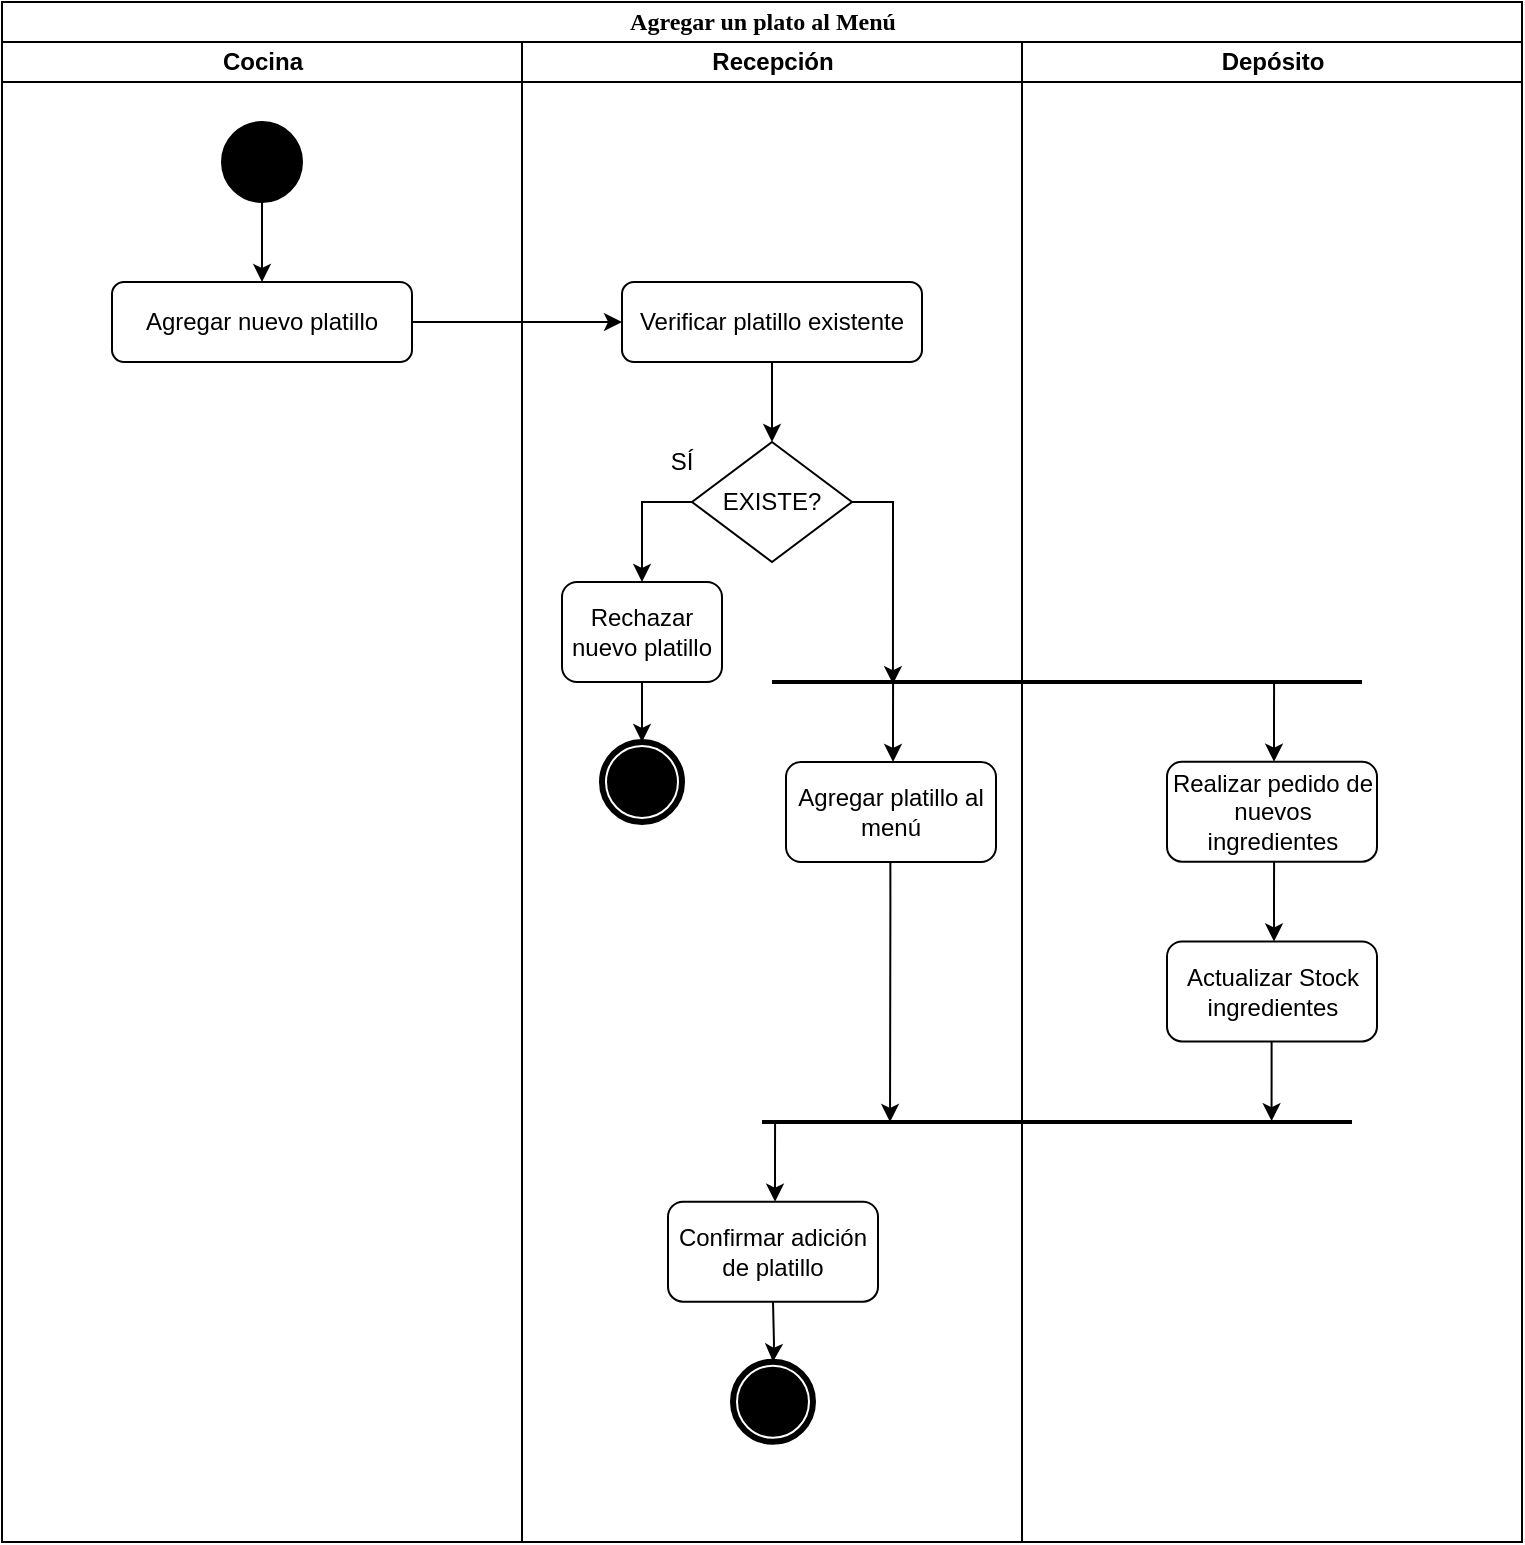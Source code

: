 <mxfile version="13.8.1" type="device"><diagram name="Page-1" id="0783ab3e-0a74-02c8-0abd-f7b4e66b4bec"><mxGraphModel dx="1038" dy="530" grid="1" gridSize="10" guides="1" tooltips="1" connect="1" arrows="1" fold="1" page="1" pageScale="1" pageWidth="850" pageHeight="1100" background="#ffffff" math="0" shadow="0"><root><mxCell id="0"/><mxCell id="1" parent="0"/><mxCell id="1c1d494c118603dd-1" value="Agregar un plato al Menú" style="swimlane;html=1;childLayout=stackLayout;startSize=20;rounded=0;shadow=0;comic=0;labelBackgroundColor=none;strokeWidth=1;fontFamily=Verdana;fontSize=12;align=center;" parent="1" vertex="1"><mxGeometry x="40" y="20" width="760" height="770" as="geometry"/></mxCell><mxCell id="1c1d494c118603dd-2" value="Cocina" style="swimlane;html=1;startSize=20;" parent="1c1d494c118603dd-1" vertex="1"><mxGeometry y="20" width="260" height="750" as="geometry"/></mxCell><mxCell id="d5jqTLjSt9vCVc7cnFyr-3" style="edgeStyle=orthogonalEdgeStyle;rounded=0;orthogonalLoop=1;jettySize=auto;html=1;" parent="1c1d494c118603dd-2" source="60571a20871a0731-4" target="d5jqTLjSt9vCVc7cnFyr-1" edge="1"><mxGeometry relative="1" as="geometry"/></mxCell><mxCell id="60571a20871a0731-4" value="" style="ellipse;whiteSpace=wrap;html=1;rounded=0;shadow=0;comic=0;labelBackgroundColor=none;strokeWidth=1;fillColor=#000000;fontFamily=Verdana;fontSize=12;align=center;" parent="1c1d494c118603dd-2" vertex="1"><mxGeometry x="110" y="40" width="40" height="40" as="geometry"/></mxCell><mxCell id="d5jqTLjSt9vCVc7cnFyr-1" value="Agregar nuevo platillo" style="rounded=1;whiteSpace=wrap;html=1;" parent="1c1d494c118603dd-2" vertex="1"><mxGeometry x="55" y="120" width="150" height="40" as="geometry"/></mxCell><mxCell id="1c1d494c118603dd-3" value="Recepción" style="swimlane;html=1;startSize=20;" parent="1c1d494c118603dd-1" vertex="1"><mxGeometry x="260" y="20" width="250" height="750" as="geometry"/></mxCell><mxCell id="d5jqTLjSt9vCVc7cnFyr-60" value="" style="ellipse;html=1;shape=endState;fillColor=#000000;strokeWidth=3;" parent="1c1d494c118603dd-3" vertex="1"><mxGeometry x="40" y="350" width="40" height="40" as="geometry"/></mxCell><mxCell id="d5jqTLjSt9vCVc7cnFyr-57" value="Rechazar nuevo platillo" style="rounded=1;whiteSpace=wrap;html=1;" parent="1c1d494c118603dd-3" vertex="1"><mxGeometry x="20" y="270" width="80" height="50" as="geometry"/></mxCell><mxCell id="d5jqTLjSt9vCVc7cnFyr-55" value="SÍ" style="text;html=1;strokeColor=none;fillColor=none;align=center;verticalAlign=middle;whiteSpace=wrap;rounded=0;" parent="1c1d494c118603dd-3" vertex="1"><mxGeometry x="60" y="200" width="40" height="20" as="geometry"/></mxCell><mxCell id="d5jqTLjSt9vCVc7cnFyr-65" style="edgeStyle=orthogonalEdgeStyle;rounded=0;orthogonalLoop=1;jettySize=auto;html=1;" parent="1c1d494c118603dd-3" source="d5jqTLjSt9vCVc7cnFyr-57" target="d5jqTLjSt9vCVc7cnFyr-60" edge="1"><mxGeometry relative="1" as="geometry"/></mxCell><mxCell id="d5jqTLjSt9vCVc7cnFyr-59" style="edgeStyle=orthogonalEdgeStyle;rounded=0;orthogonalLoop=1;jettySize=auto;html=1;exitX=0;exitY=0.5;exitDx=0;exitDy=0;" parent="1c1d494c118603dd-3" source="d5jqTLjSt9vCVc7cnFyr-53" target="d5jqTLjSt9vCVc7cnFyr-57" edge="1"><mxGeometry relative="1" as="geometry"/></mxCell><mxCell id="d5jqTLjSt9vCVc7cnFyr-53" value="EXISTE?" style="rhombus;whiteSpace=wrap;html=1;" parent="1c1d494c118603dd-3" vertex="1"><mxGeometry x="85" y="200" width="80" height="60" as="geometry"/></mxCell><mxCell id="d5jqTLjSt9vCVc7cnFyr-54" style="edgeStyle=orthogonalEdgeStyle;rounded=0;orthogonalLoop=1;jettySize=auto;html=1;" parent="1c1d494c118603dd-3" source="d5jqTLjSt9vCVc7cnFyr-51" target="d5jqTLjSt9vCVc7cnFyr-53" edge="1"><mxGeometry relative="1" as="geometry"/></mxCell><mxCell id="d5jqTLjSt9vCVc7cnFyr-51" value="Verificar platillo existente" style="rounded=1;whiteSpace=wrap;html=1;" parent="1c1d494c118603dd-3" vertex="1"><mxGeometry x="50" y="120" width="150" height="40" as="geometry"/></mxCell><mxCell id="d5jqTLjSt9vCVc7cnFyr-78" value="Confirmar adición de platillo" style="rounded=1;whiteSpace=wrap;html=1;" parent="1c1d494c118603dd-3" vertex="1"><mxGeometry x="73" y="579.86" width="105" height="50" as="geometry"/></mxCell><mxCell id="d5jqTLjSt9vCVc7cnFyr-79" style="edgeStyle=orthogonalEdgeStyle;rounded=0;orthogonalLoop=1;jettySize=auto;html=1;exitX=0.142;exitY=0.507;exitDx=0;exitDy=0;exitPerimeter=0;" parent="1c1d494c118603dd-3" edge="1"><mxGeometry relative="1" as="geometry"><mxPoint x="126.54" y="540" as="sourcePoint"/><mxPoint x="126.514" y="579.86" as="targetPoint"/><Array as="points"><mxPoint x="127" y="559.86"/><mxPoint x="127" y="559.86"/></Array></mxGeometry></mxCell><mxCell id="d5jqTLjSt9vCVc7cnFyr-82" value="" style="ellipse;html=1;shape=endState;fillColor=#000000;strokeWidth=3;" parent="1c1d494c118603dd-3" vertex="1"><mxGeometry x="105.5" y="659.86" width="40" height="40" as="geometry"/></mxCell><mxCell id="d5jqTLjSt9vCVc7cnFyr-83" style="edgeStyle=orthogonalEdgeStyle;rounded=0;orthogonalLoop=1;jettySize=auto;html=1;" parent="1c1d494c118603dd-3" target="d5jqTLjSt9vCVc7cnFyr-82" edge="1"><mxGeometry relative="1" as="geometry"><mxPoint x="125.5" y="629.86" as="sourcePoint"/></mxGeometry></mxCell><mxCell id="d5jqTLjSt9vCVc7cnFyr-48" value="Agregar platillo al menú" style="rounded=1;whiteSpace=wrap;html=1;" parent="1c1d494c118603dd-3" vertex="1"><mxGeometry x="132" y="360" width="105" height="50" as="geometry"/></mxCell><mxCell id="d5jqTLjSt9vCVc7cnFyr-77" style="edgeStyle=orthogonalEdgeStyle;rounded=0;orthogonalLoop=1;jettySize=auto;html=1;exitX=0.142;exitY=0.507;exitDx=0;exitDy=0;exitPerimeter=0;entryX=0.217;entryY=0.5;entryDx=0;entryDy=0;entryPerimeter=0;" parent="1c1d494c118603dd-3" target="d5jqTLjSt9vCVc7cnFyr-75" edge="1"><mxGeometry relative="1" as="geometry"><mxPoint x="184.18" y="410.0" as="sourcePoint"/><mxPoint x="184" y="520" as="targetPoint"/><Array as="points"><mxPoint x="184" y="430"/></Array></mxGeometry></mxCell><mxCell id="1c1d494c118603dd-4" value="Depósito" style="swimlane;html=1;startSize=20;" parent="1c1d494c118603dd-1" vertex="1"><mxGeometry x="510" y="20" width="250" height="750" as="geometry"/></mxCell><mxCell id="d5jqTLjSt9vCVc7cnFyr-39" value="" style="line;strokeWidth=2;html=1;" parent="1c1d494c118603dd-4" vertex="1"><mxGeometry x="-125" y="310" width="295" height="20" as="geometry"/></mxCell><mxCell id="d5jqTLjSt9vCVc7cnFyr-75" value="" style="line;strokeWidth=2;html=1;" parent="1c1d494c118603dd-4" vertex="1"><mxGeometry x="-130" y="530" width="295" height="20" as="geometry"/></mxCell><mxCell id="d5jqTLjSt9vCVc7cnFyr-76" style="edgeStyle=orthogonalEdgeStyle;rounded=0;orthogonalLoop=1;jettySize=auto;html=1;exitX=0.142;exitY=0.507;exitDx=0;exitDy=0;exitPerimeter=0;" parent="1c1d494c118603dd-4" edge="1"><mxGeometry relative="1" as="geometry"><mxPoint x="124.8" y="499.72" as="sourcePoint"/><mxPoint x="124.774" y="539.58" as="targetPoint"/><Array as="points"><mxPoint x="125.26" y="519.58"/><mxPoint x="125.26" y="519.58"/></Array></mxGeometry></mxCell><mxCell id="d5jqTLjSt9vCVc7cnFyr-70" value="Realizar pedido de nuevos ingredientes" style="rounded=1;whiteSpace=wrap;html=1;" parent="1c1d494c118603dd-4" vertex="1"><mxGeometry x="72.5" y="359.86" width="105" height="50" as="geometry"/></mxCell><mxCell id="d5jqTLjSt9vCVc7cnFyr-71" style="edgeStyle=orthogonalEdgeStyle;rounded=0;orthogonalLoop=1;jettySize=auto;html=1;exitX=0.142;exitY=0.507;exitDx=0;exitDy=0;exitPerimeter=0;" parent="1c1d494c118603dd-4" edge="1"><mxGeometry relative="1" as="geometry"><mxPoint x="126.04" y="320" as="sourcePoint"/><mxPoint x="126.014" y="359.86" as="targetPoint"/><Array as="points"><mxPoint x="126.5" y="339.86"/><mxPoint x="126.5" y="339.86"/></Array></mxGeometry></mxCell><mxCell id="d5jqTLjSt9vCVc7cnFyr-73" value="Actualizar Stock ingredientes" style="rounded=1;whiteSpace=wrap;html=1;" parent="1c1d494c118603dd-4" vertex="1"><mxGeometry x="72.5" y="449.72" width="105" height="50" as="geometry"/></mxCell><mxCell id="d5jqTLjSt9vCVc7cnFyr-74" style="edgeStyle=orthogonalEdgeStyle;rounded=0;orthogonalLoop=1;jettySize=auto;html=1;exitX=0.142;exitY=0.507;exitDx=0;exitDy=0;exitPerimeter=0;" parent="1c1d494c118603dd-4" edge="1"><mxGeometry relative="1" as="geometry"><mxPoint x="126.04" y="409.86" as="sourcePoint"/><mxPoint x="126.014" y="449.72" as="targetPoint"/><Array as="points"><mxPoint x="126.5" y="429.72"/><mxPoint x="126.5" y="429.72"/></Array></mxGeometry></mxCell><mxCell id="d5jqTLjSt9vCVc7cnFyr-52" style="edgeStyle=orthogonalEdgeStyle;rounded=0;orthogonalLoop=1;jettySize=auto;html=1;" parent="1c1d494c118603dd-1" source="d5jqTLjSt9vCVc7cnFyr-1" target="d5jqTLjSt9vCVc7cnFyr-51" edge="1"><mxGeometry relative="1" as="geometry"/></mxCell><mxCell id="d5jqTLjSt9vCVc7cnFyr-47" style="edgeStyle=orthogonalEdgeStyle;rounded=0;orthogonalLoop=1;jettySize=auto;html=1;exitX=0.142;exitY=0.507;exitDx=0;exitDy=0;exitPerimeter=0;" parent="1c1d494c118603dd-1" edge="1"><mxGeometry relative="1" as="geometry"><mxPoint x="445.54" y="340.14" as="sourcePoint"/><mxPoint x="445.514" y="380" as="targetPoint"/><Array as="points"><mxPoint x="446" y="360"/><mxPoint x="446" y="360"/></Array></mxGeometry></mxCell><mxCell id="d5jqTLjSt9vCVc7cnFyr-68" style="edgeStyle=orthogonalEdgeStyle;rounded=0;orthogonalLoop=1;jettySize=auto;html=1;exitX=1;exitY=0.5;exitDx=0;exitDy=0;entryX=0.205;entryY=0.553;entryDx=0;entryDy=0;entryPerimeter=0;" parent="1c1d494c118603dd-1" source="d5jqTLjSt9vCVc7cnFyr-53" target="d5jqTLjSt9vCVc7cnFyr-39" edge="1"><mxGeometry relative="1" as="geometry"/></mxCell></root></mxGraphModel></diagram></mxfile>